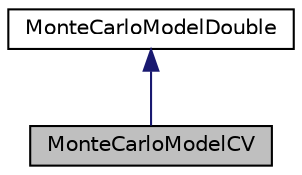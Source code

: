 digraph "MonteCarloModelCV"
{
 // INTERACTIVE_SVG=YES
  bgcolor="transparent";
  edge [fontname="Helvetica",fontsize="10",labelfontname="Helvetica",labelfontsize="10"];
  node [fontname="Helvetica",fontsize="10",shape=record];
  Node2 [label="MonteCarloModelCV",height=0.2,width=0.4,color="black", fillcolor="grey75", style="filled", fontcolor="black"];
  Node3 -> Node2 [dir="back",color="midnightblue",fontsize="10",style="solid",fontname="Helvetica"];
  Node3 [label="MonteCarloModelDouble",height=0.2,width=0.4,color="black",URL="$interfaceumontreal_1_1ssj_1_1mcqmctools_1_1MonteCarloModelDouble.html",tooltip="An interface for a simulation model for which Monte Carlo (MC) and RQMC experiments are to be perform..."];
}

